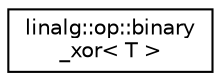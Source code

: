 digraph "Graphical Class Hierarchy"
{
  edge [fontname="Helvetica",fontsize="10",labelfontname="Helvetica",labelfontsize="10"];
  node [fontname="Helvetica",fontsize="10",shape=record];
  rankdir="LR";
  Node1 [label="linalg::op::binary\l_xor\< T \>",height=0.2,width=0.4,color="black", fillcolor="white", style="filled",URL="$structlinalg_1_1op_1_1binary__xor.html"];
}
